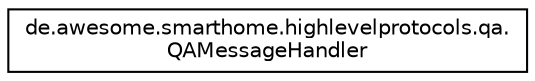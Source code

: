 digraph "Graphical Class Hierarchy"
{
  edge [fontname="Helvetica",fontsize="10",labelfontname="Helvetica",labelfontsize="10"];
  node [fontname="Helvetica",fontsize="10",shape=record];
  rankdir="LR";
  Node0 [label="de.awesome.smarthome.highlevelprotocols.qa.\lQAMessageHandler",height=0.2,width=0.4,color="black", fillcolor="white", style="filled",URL="$interfacede_1_1awesome_1_1smarthome_1_1highlevelprotocols_1_1qa_1_1_q_a_message_handler.html"];
}
